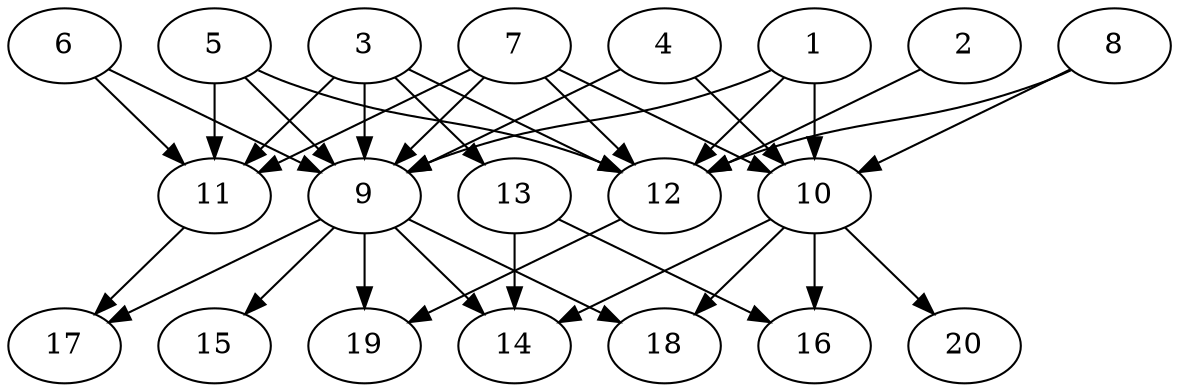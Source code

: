 // DAG automatically generated by daggen at Tue Jul 23 14:33:40 2019
// ./daggen --dot -n 20 --ccr 0.5 --fat 0.6 --regular 0.5 --density 0.8 --mindata 5242880 --maxdata 52428800 
digraph G {
  1 [size="77619200", alpha="0.11", expect_size="38809600"] 
  1 -> 9 [size ="38809600"]
  1 -> 10 [size ="38809600"]
  1 -> 12 [size ="38809600"]
  2 [size="94459904", alpha="0.02", expect_size="47229952"] 
  2 -> 12 [size ="47229952"]
  3 [size="78223360", alpha="0.19", expect_size="39111680"] 
  3 -> 9 [size ="39111680"]
  3 -> 11 [size ="39111680"]
  3 -> 12 [size ="39111680"]
  3 -> 13 [size ="39111680"]
  4 [size="13568000", alpha="0.03", expect_size="6784000"] 
  4 -> 9 [size ="6784000"]
  4 -> 10 [size ="6784000"]
  5 [size="29442048", alpha="0.01", expect_size="14721024"] 
  5 -> 9 [size ="14721024"]
  5 -> 11 [size ="14721024"]
  5 -> 12 [size ="14721024"]
  6 [size="69709824", alpha="0.10", expect_size="34854912"] 
  6 -> 9 [size ="34854912"]
  6 -> 11 [size ="34854912"]
  7 [size="15951872", alpha="0.11", expect_size="7975936"] 
  7 -> 9 [size ="7975936"]
  7 -> 10 [size ="7975936"]
  7 -> 11 [size ="7975936"]
  7 -> 12 [size ="7975936"]
  8 [size="17561600", alpha="0.09", expect_size="8780800"] 
  8 -> 10 [size ="8780800"]
  8 -> 12 [size ="8780800"]
  9 [size="36177920", alpha="0.16", expect_size="18088960"] 
  9 -> 14 [size ="18088960"]
  9 -> 15 [size ="18088960"]
  9 -> 17 [size ="18088960"]
  9 -> 18 [size ="18088960"]
  9 -> 19 [size ="18088960"]
  10 [size="21784576", alpha="0.03", expect_size="10892288"] 
  10 -> 14 [size ="10892288"]
  10 -> 16 [size ="10892288"]
  10 -> 18 [size ="10892288"]
  10 -> 20 [size ="10892288"]
  11 [size="102481920", alpha="0.12", expect_size="51240960"] 
  11 -> 17 [size ="51240960"]
  12 [size="58521600", alpha="0.16", expect_size="29260800"] 
  12 -> 19 [size ="29260800"]
  13 [size="69865472", alpha="0.15", expect_size="34932736"] 
  13 -> 14 [size ="34932736"]
  13 -> 16 [size ="34932736"]
  14 [size="65413120", alpha="0.14", expect_size="32706560"] 
  15 [size="80572416", alpha="0.09", expect_size="40286208"] 
  16 [size="83064832", alpha="0.04", expect_size="41532416"] 
  17 [size="35575808", alpha="0.03", expect_size="17787904"] 
  18 [size="87799808", alpha="0.05", expect_size="43899904"] 
  19 [size="38002688", alpha="0.12", expect_size="19001344"] 
  20 [size="18878464", alpha="0.16", expect_size="9439232"] 
}
